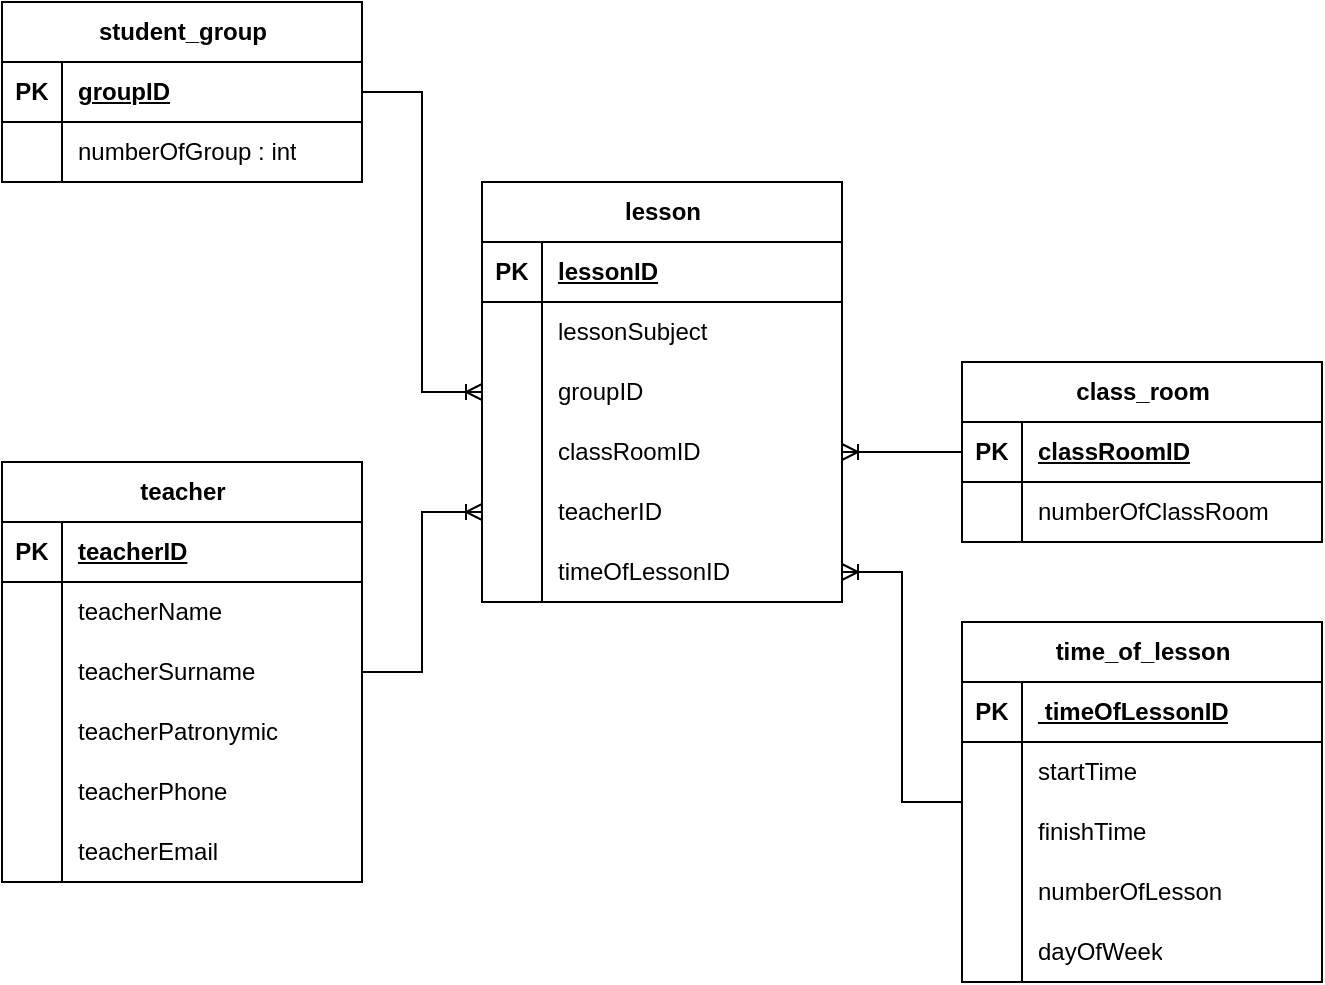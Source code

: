 <mxfile version="24.3.1" type="github" pages="2">
  <diagram name="ER - Diagram" id="m4Q0h_FRdjNMOSh_ij1u">
    <mxGraphModel dx="1914" dy="1016" grid="1" gridSize="10" guides="1" tooltips="1" connect="1" arrows="1" fold="1" page="1" pageScale="1" pageWidth="827" pageHeight="1169" math="0" shadow="0">
      <root>
        <mxCell id="0" />
        <mxCell id="1" parent="0" />
        <mxCell id="qLO8Gugf30v6jkzR25jY-1" value="student_group" style="shape=table;startSize=30;container=1;collapsible=1;childLayout=tableLayout;fixedRows=1;rowLines=0;fontStyle=1;align=center;resizeLast=1;html=1;" vertex="1" parent="1">
          <mxGeometry x="30" y="40" width="180" height="90" as="geometry" />
        </mxCell>
        <mxCell id="qLO8Gugf30v6jkzR25jY-2" value="" style="shape=tableRow;horizontal=0;startSize=0;swimlaneHead=0;swimlaneBody=0;fillColor=none;collapsible=0;dropTarget=0;points=[[0,0.5],[1,0.5]];portConstraint=eastwest;top=0;left=0;right=0;bottom=1;" vertex="1" parent="qLO8Gugf30v6jkzR25jY-1">
          <mxGeometry y="30" width="180" height="30" as="geometry" />
        </mxCell>
        <mxCell id="qLO8Gugf30v6jkzR25jY-3" value="PK" style="shape=partialRectangle;connectable=0;fillColor=none;top=0;left=0;bottom=0;right=0;fontStyle=1;overflow=hidden;whiteSpace=wrap;html=1;" vertex="1" parent="qLO8Gugf30v6jkzR25jY-2">
          <mxGeometry width="30" height="30" as="geometry">
            <mxRectangle width="30" height="30" as="alternateBounds" />
          </mxGeometry>
        </mxCell>
        <mxCell id="qLO8Gugf30v6jkzR25jY-4" value="groupID" style="shape=partialRectangle;connectable=0;fillColor=none;top=0;left=0;bottom=0;right=0;align=left;spacingLeft=6;fontStyle=5;overflow=hidden;whiteSpace=wrap;html=1;" vertex="1" parent="qLO8Gugf30v6jkzR25jY-2">
          <mxGeometry x="30" width="150" height="30" as="geometry">
            <mxRectangle width="150" height="30" as="alternateBounds" />
          </mxGeometry>
        </mxCell>
        <mxCell id="qLO8Gugf30v6jkzR25jY-5" value="" style="shape=tableRow;horizontal=0;startSize=0;swimlaneHead=0;swimlaneBody=0;fillColor=none;collapsible=0;dropTarget=0;points=[[0,0.5],[1,0.5]];portConstraint=eastwest;top=0;left=0;right=0;bottom=0;" vertex="1" parent="qLO8Gugf30v6jkzR25jY-1">
          <mxGeometry y="60" width="180" height="30" as="geometry" />
        </mxCell>
        <mxCell id="qLO8Gugf30v6jkzR25jY-6" value="" style="shape=partialRectangle;connectable=0;fillColor=none;top=0;left=0;bottom=0;right=0;editable=1;overflow=hidden;whiteSpace=wrap;html=1;" vertex="1" parent="qLO8Gugf30v6jkzR25jY-5">
          <mxGeometry width="30" height="30" as="geometry">
            <mxRectangle width="30" height="30" as="alternateBounds" />
          </mxGeometry>
        </mxCell>
        <mxCell id="qLO8Gugf30v6jkzR25jY-7" value="numberOfGroup : int" style="shape=partialRectangle;connectable=0;fillColor=none;top=0;left=0;bottom=0;right=0;align=left;spacingLeft=6;overflow=hidden;whiteSpace=wrap;html=1;" vertex="1" parent="qLO8Gugf30v6jkzR25jY-5">
          <mxGeometry x="30" width="150" height="30" as="geometry">
            <mxRectangle width="150" height="30" as="alternateBounds" />
          </mxGeometry>
        </mxCell>
        <mxCell id="qLO8Gugf30v6jkzR25jY-14" value="class_room" style="shape=table;startSize=30;container=1;collapsible=1;childLayout=tableLayout;fixedRows=1;rowLines=0;fontStyle=1;align=center;resizeLast=1;html=1;" vertex="1" parent="1">
          <mxGeometry x="510" y="220" width="180" height="90" as="geometry" />
        </mxCell>
        <mxCell id="qLO8Gugf30v6jkzR25jY-15" value="" style="shape=tableRow;horizontal=0;startSize=0;swimlaneHead=0;swimlaneBody=0;fillColor=none;collapsible=0;dropTarget=0;points=[[0,0.5],[1,0.5]];portConstraint=eastwest;top=0;left=0;right=0;bottom=1;" vertex="1" parent="qLO8Gugf30v6jkzR25jY-14">
          <mxGeometry y="30" width="180" height="30" as="geometry" />
        </mxCell>
        <mxCell id="qLO8Gugf30v6jkzR25jY-16" value="PK" style="shape=partialRectangle;connectable=0;fillColor=none;top=0;left=0;bottom=0;right=0;fontStyle=1;overflow=hidden;whiteSpace=wrap;html=1;" vertex="1" parent="qLO8Gugf30v6jkzR25jY-15">
          <mxGeometry width="30" height="30" as="geometry">
            <mxRectangle width="30" height="30" as="alternateBounds" />
          </mxGeometry>
        </mxCell>
        <mxCell id="qLO8Gugf30v6jkzR25jY-17" value="classRoomID" style="shape=partialRectangle;connectable=0;fillColor=none;top=0;left=0;bottom=0;right=0;align=left;spacingLeft=6;fontStyle=5;overflow=hidden;whiteSpace=wrap;html=1;" vertex="1" parent="qLO8Gugf30v6jkzR25jY-15">
          <mxGeometry x="30" width="150" height="30" as="geometry">
            <mxRectangle width="150" height="30" as="alternateBounds" />
          </mxGeometry>
        </mxCell>
        <mxCell id="qLO8Gugf30v6jkzR25jY-18" value="" style="shape=tableRow;horizontal=0;startSize=0;swimlaneHead=0;swimlaneBody=0;fillColor=none;collapsible=0;dropTarget=0;points=[[0,0.5],[1,0.5]];portConstraint=eastwest;top=0;left=0;right=0;bottom=0;" vertex="1" parent="qLO8Gugf30v6jkzR25jY-14">
          <mxGeometry y="60" width="180" height="30" as="geometry" />
        </mxCell>
        <mxCell id="qLO8Gugf30v6jkzR25jY-19" value="" style="shape=partialRectangle;connectable=0;fillColor=none;top=0;left=0;bottom=0;right=0;editable=1;overflow=hidden;whiteSpace=wrap;html=1;" vertex="1" parent="qLO8Gugf30v6jkzR25jY-18">
          <mxGeometry width="30" height="30" as="geometry">
            <mxRectangle width="30" height="30" as="alternateBounds" />
          </mxGeometry>
        </mxCell>
        <mxCell id="qLO8Gugf30v6jkzR25jY-20" value="numberOfClassRoom" style="shape=partialRectangle;connectable=0;fillColor=none;top=0;left=0;bottom=0;right=0;align=left;spacingLeft=6;overflow=hidden;whiteSpace=wrap;html=1;" vertex="1" parent="qLO8Gugf30v6jkzR25jY-18">
          <mxGeometry x="30" width="150" height="30" as="geometry">
            <mxRectangle width="150" height="30" as="alternateBounds" />
          </mxGeometry>
        </mxCell>
        <mxCell id="qLO8Gugf30v6jkzR25jY-27" value="teacher" style="shape=table;startSize=30;container=1;collapsible=1;childLayout=tableLayout;fixedRows=1;rowLines=0;fontStyle=1;align=center;resizeLast=1;html=1;" vertex="1" parent="1">
          <mxGeometry x="30" y="270" width="180" height="210" as="geometry" />
        </mxCell>
        <mxCell id="qLO8Gugf30v6jkzR25jY-28" value="" style="shape=tableRow;horizontal=0;startSize=0;swimlaneHead=0;swimlaneBody=0;fillColor=none;collapsible=0;dropTarget=0;points=[[0,0.5],[1,0.5]];portConstraint=eastwest;top=0;left=0;right=0;bottom=1;" vertex="1" parent="qLO8Gugf30v6jkzR25jY-27">
          <mxGeometry y="30" width="180" height="30" as="geometry" />
        </mxCell>
        <mxCell id="qLO8Gugf30v6jkzR25jY-29" value="PK" style="shape=partialRectangle;connectable=0;fillColor=none;top=0;left=0;bottom=0;right=0;fontStyle=1;overflow=hidden;whiteSpace=wrap;html=1;" vertex="1" parent="qLO8Gugf30v6jkzR25jY-28">
          <mxGeometry width="30" height="30" as="geometry">
            <mxRectangle width="30" height="30" as="alternateBounds" />
          </mxGeometry>
        </mxCell>
        <mxCell id="qLO8Gugf30v6jkzR25jY-30" value="teacherID" style="shape=partialRectangle;connectable=0;fillColor=none;top=0;left=0;bottom=0;right=0;align=left;spacingLeft=6;fontStyle=5;overflow=hidden;whiteSpace=wrap;html=1;" vertex="1" parent="qLO8Gugf30v6jkzR25jY-28">
          <mxGeometry x="30" width="150" height="30" as="geometry">
            <mxRectangle width="150" height="30" as="alternateBounds" />
          </mxGeometry>
        </mxCell>
        <mxCell id="qLO8Gugf30v6jkzR25jY-31" value="" style="shape=tableRow;horizontal=0;startSize=0;swimlaneHead=0;swimlaneBody=0;fillColor=none;collapsible=0;dropTarget=0;points=[[0,0.5],[1,0.5]];portConstraint=eastwest;top=0;left=0;right=0;bottom=0;" vertex="1" parent="qLO8Gugf30v6jkzR25jY-27">
          <mxGeometry y="60" width="180" height="30" as="geometry" />
        </mxCell>
        <mxCell id="qLO8Gugf30v6jkzR25jY-32" value="" style="shape=partialRectangle;connectable=0;fillColor=none;top=0;left=0;bottom=0;right=0;editable=1;overflow=hidden;whiteSpace=wrap;html=1;" vertex="1" parent="qLO8Gugf30v6jkzR25jY-31">
          <mxGeometry width="30" height="30" as="geometry">
            <mxRectangle width="30" height="30" as="alternateBounds" />
          </mxGeometry>
        </mxCell>
        <mxCell id="qLO8Gugf30v6jkzR25jY-33" value="teacherName" style="shape=partialRectangle;connectable=0;fillColor=none;top=0;left=0;bottom=0;right=0;align=left;spacingLeft=6;overflow=hidden;whiteSpace=wrap;html=1;" vertex="1" parent="qLO8Gugf30v6jkzR25jY-31">
          <mxGeometry x="30" width="150" height="30" as="geometry">
            <mxRectangle width="150" height="30" as="alternateBounds" />
          </mxGeometry>
        </mxCell>
        <mxCell id="qLO8Gugf30v6jkzR25jY-34" value="" style="shape=tableRow;horizontal=0;startSize=0;swimlaneHead=0;swimlaneBody=0;fillColor=none;collapsible=0;dropTarget=0;points=[[0,0.5],[1,0.5]];portConstraint=eastwest;top=0;left=0;right=0;bottom=0;" vertex="1" parent="qLO8Gugf30v6jkzR25jY-27">
          <mxGeometry y="90" width="180" height="30" as="geometry" />
        </mxCell>
        <mxCell id="qLO8Gugf30v6jkzR25jY-35" value="" style="shape=partialRectangle;connectable=0;fillColor=none;top=0;left=0;bottom=0;right=0;editable=1;overflow=hidden;whiteSpace=wrap;html=1;" vertex="1" parent="qLO8Gugf30v6jkzR25jY-34">
          <mxGeometry width="30" height="30" as="geometry">
            <mxRectangle width="30" height="30" as="alternateBounds" />
          </mxGeometry>
        </mxCell>
        <mxCell id="qLO8Gugf30v6jkzR25jY-36" value="teacherSurname" style="shape=partialRectangle;connectable=0;fillColor=none;top=0;left=0;bottom=0;right=0;align=left;spacingLeft=6;overflow=hidden;whiteSpace=wrap;html=1;" vertex="1" parent="qLO8Gugf30v6jkzR25jY-34">
          <mxGeometry x="30" width="150" height="30" as="geometry">
            <mxRectangle width="150" height="30" as="alternateBounds" />
          </mxGeometry>
        </mxCell>
        <mxCell id="qLO8Gugf30v6jkzR25jY-37" value="" style="shape=tableRow;horizontal=0;startSize=0;swimlaneHead=0;swimlaneBody=0;fillColor=none;collapsible=0;dropTarget=0;points=[[0,0.5],[1,0.5]];portConstraint=eastwest;top=0;left=0;right=0;bottom=0;" vertex="1" parent="qLO8Gugf30v6jkzR25jY-27">
          <mxGeometry y="120" width="180" height="30" as="geometry" />
        </mxCell>
        <mxCell id="qLO8Gugf30v6jkzR25jY-38" value="" style="shape=partialRectangle;connectable=0;fillColor=none;top=0;left=0;bottom=0;right=0;editable=1;overflow=hidden;whiteSpace=wrap;html=1;" vertex="1" parent="qLO8Gugf30v6jkzR25jY-37">
          <mxGeometry width="30" height="30" as="geometry">
            <mxRectangle width="30" height="30" as="alternateBounds" />
          </mxGeometry>
        </mxCell>
        <mxCell id="qLO8Gugf30v6jkzR25jY-39" value="teacherPatronymic" style="shape=partialRectangle;connectable=0;fillColor=none;top=0;left=0;bottom=0;right=0;align=left;spacingLeft=6;overflow=hidden;whiteSpace=wrap;html=1;" vertex="1" parent="qLO8Gugf30v6jkzR25jY-37">
          <mxGeometry x="30" width="150" height="30" as="geometry">
            <mxRectangle width="150" height="30" as="alternateBounds" />
          </mxGeometry>
        </mxCell>
        <mxCell id="qLO8Gugf30v6jkzR25jY-43" style="shape=tableRow;horizontal=0;startSize=0;swimlaneHead=0;swimlaneBody=0;fillColor=none;collapsible=0;dropTarget=0;points=[[0,0.5],[1,0.5]];portConstraint=eastwest;top=0;left=0;right=0;bottom=0;" vertex="1" parent="qLO8Gugf30v6jkzR25jY-27">
          <mxGeometry y="150" width="180" height="30" as="geometry" />
        </mxCell>
        <mxCell id="qLO8Gugf30v6jkzR25jY-44" style="shape=partialRectangle;connectable=0;fillColor=none;top=0;left=0;bottom=0;right=0;editable=1;overflow=hidden;whiteSpace=wrap;html=1;" vertex="1" parent="qLO8Gugf30v6jkzR25jY-43">
          <mxGeometry width="30" height="30" as="geometry">
            <mxRectangle width="30" height="30" as="alternateBounds" />
          </mxGeometry>
        </mxCell>
        <mxCell id="qLO8Gugf30v6jkzR25jY-45" value="teacherPhone" style="shape=partialRectangle;connectable=0;fillColor=none;top=0;left=0;bottom=0;right=0;align=left;spacingLeft=6;overflow=hidden;whiteSpace=wrap;html=1;" vertex="1" parent="qLO8Gugf30v6jkzR25jY-43">
          <mxGeometry x="30" width="150" height="30" as="geometry">
            <mxRectangle width="150" height="30" as="alternateBounds" />
          </mxGeometry>
        </mxCell>
        <mxCell id="qLO8Gugf30v6jkzR25jY-40" style="shape=tableRow;horizontal=0;startSize=0;swimlaneHead=0;swimlaneBody=0;fillColor=none;collapsible=0;dropTarget=0;points=[[0,0.5],[1,0.5]];portConstraint=eastwest;top=0;left=0;right=0;bottom=0;" vertex="1" parent="qLO8Gugf30v6jkzR25jY-27">
          <mxGeometry y="180" width="180" height="30" as="geometry" />
        </mxCell>
        <mxCell id="qLO8Gugf30v6jkzR25jY-41" style="shape=partialRectangle;connectable=0;fillColor=none;top=0;left=0;bottom=0;right=0;editable=1;overflow=hidden;whiteSpace=wrap;html=1;" vertex="1" parent="qLO8Gugf30v6jkzR25jY-40">
          <mxGeometry width="30" height="30" as="geometry">
            <mxRectangle width="30" height="30" as="alternateBounds" />
          </mxGeometry>
        </mxCell>
        <mxCell id="qLO8Gugf30v6jkzR25jY-42" value="teacherEmail" style="shape=partialRectangle;connectable=0;fillColor=none;top=0;left=0;bottom=0;right=0;align=left;spacingLeft=6;overflow=hidden;whiteSpace=wrap;html=1;" vertex="1" parent="qLO8Gugf30v6jkzR25jY-40">
          <mxGeometry x="30" width="150" height="30" as="geometry">
            <mxRectangle width="150" height="30" as="alternateBounds" />
          </mxGeometry>
        </mxCell>
        <mxCell id="qLO8Gugf30v6jkzR25jY-46" value="lesson" style="shape=table;startSize=30;container=1;collapsible=1;childLayout=tableLayout;fixedRows=1;rowLines=0;fontStyle=1;align=center;resizeLast=1;html=1;" vertex="1" parent="1">
          <mxGeometry x="270" y="130" width="180" height="210" as="geometry" />
        </mxCell>
        <mxCell id="qLO8Gugf30v6jkzR25jY-47" value="" style="shape=tableRow;horizontal=0;startSize=0;swimlaneHead=0;swimlaneBody=0;fillColor=none;collapsible=0;dropTarget=0;points=[[0,0.5],[1,0.5]];portConstraint=eastwest;top=0;left=0;right=0;bottom=1;" vertex="1" parent="qLO8Gugf30v6jkzR25jY-46">
          <mxGeometry y="30" width="180" height="30" as="geometry" />
        </mxCell>
        <mxCell id="qLO8Gugf30v6jkzR25jY-48" value="PK" style="shape=partialRectangle;connectable=0;fillColor=none;top=0;left=0;bottom=0;right=0;fontStyle=1;overflow=hidden;whiteSpace=wrap;html=1;" vertex="1" parent="qLO8Gugf30v6jkzR25jY-47">
          <mxGeometry width="30" height="30" as="geometry">
            <mxRectangle width="30" height="30" as="alternateBounds" />
          </mxGeometry>
        </mxCell>
        <mxCell id="qLO8Gugf30v6jkzR25jY-49" value="lessonID" style="shape=partialRectangle;connectable=0;fillColor=none;top=0;left=0;bottom=0;right=0;align=left;spacingLeft=6;fontStyle=5;overflow=hidden;whiteSpace=wrap;html=1;" vertex="1" parent="qLO8Gugf30v6jkzR25jY-47">
          <mxGeometry x="30" width="150" height="30" as="geometry">
            <mxRectangle width="150" height="30" as="alternateBounds" />
          </mxGeometry>
        </mxCell>
        <mxCell id="qLO8Gugf30v6jkzR25jY-65" style="shape=tableRow;horizontal=0;startSize=0;swimlaneHead=0;swimlaneBody=0;fillColor=none;collapsible=0;dropTarget=0;points=[[0,0.5],[1,0.5]];portConstraint=eastwest;top=0;left=0;right=0;bottom=0;" vertex="1" parent="qLO8Gugf30v6jkzR25jY-46">
          <mxGeometry y="60" width="180" height="30" as="geometry" />
        </mxCell>
        <mxCell id="qLO8Gugf30v6jkzR25jY-66" style="shape=partialRectangle;connectable=0;fillColor=none;top=0;left=0;bottom=0;right=0;editable=1;overflow=hidden;whiteSpace=wrap;html=1;" vertex="1" parent="qLO8Gugf30v6jkzR25jY-65">
          <mxGeometry width="30" height="30" as="geometry">
            <mxRectangle width="30" height="30" as="alternateBounds" />
          </mxGeometry>
        </mxCell>
        <mxCell id="qLO8Gugf30v6jkzR25jY-67" value="lessonSubject" style="shape=partialRectangle;connectable=0;fillColor=none;top=0;left=0;bottom=0;right=0;align=left;spacingLeft=6;overflow=hidden;whiteSpace=wrap;html=1;" vertex="1" parent="qLO8Gugf30v6jkzR25jY-65">
          <mxGeometry x="30" width="150" height="30" as="geometry">
            <mxRectangle width="150" height="30" as="alternateBounds" />
          </mxGeometry>
        </mxCell>
        <mxCell id="qLO8Gugf30v6jkzR25jY-50" value="" style="shape=tableRow;horizontal=0;startSize=0;swimlaneHead=0;swimlaneBody=0;fillColor=none;collapsible=0;dropTarget=0;points=[[0,0.5],[1,0.5]];portConstraint=eastwest;top=0;left=0;right=0;bottom=0;" vertex="1" parent="qLO8Gugf30v6jkzR25jY-46">
          <mxGeometry y="90" width="180" height="30" as="geometry" />
        </mxCell>
        <mxCell id="qLO8Gugf30v6jkzR25jY-51" value="" style="shape=partialRectangle;connectable=0;fillColor=none;top=0;left=0;bottom=0;right=0;editable=1;overflow=hidden;whiteSpace=wrap;html=1;" vertex="1" parent="qLO8Gugf30v6jkzR25jY-50">
          <mxGeometry width="30" height="30" as="geometry">
            <mxRectangle width="30" height="30" as="alternateBounds" />
          </mxGeometry>
        </mxCell>
        <mxCell id="qLO8Gugf30v6jkzR25jY-52" value="groupID" style="shape=partialRectangle;connectable=0;fillColor=none;top=0;left=0;bottom=0;right=0;align=left;spacingLeft=6;overflow=hidden;whiteSpace=wrap;html=1;" vertex="1" parent="qLO8Gugf30v6jkzR25jY-50">
          <mxGeometry x="30" width="150" height="30" as="geometry">
            <mxRectangle width="150" height="30" as="alternateBounds" />
          </mxGeometry>
        </mxCell>
        <mxCell id="qLO8Gugf30v6jkzR25jY-53" value="" style="shape=tableRow;horizontal=0;startSize=0;swimlaneHead=0;swimlaneBody=0;fillColor=none;collapsible=0;dropTarget=0;points=[[0,0.5],[1,0.5]];portConstraint=eastwest;top=0;left=0;right=0;bottom=0;" vertex="1" parent="qLO8Gugf30v6jkzR25jY-46">
          <mxGeometry y="120" width="180" height="30" as="geometry" />
        </mxCell>
        <mxCell id="qLO8Gugf30v6jkzR25jY-54" value="" style="shape=partialRectangle;connectable=0;fillColor=none;top=0;left=0;bottom=0;right=0;editable=1;overflow=hidden;whiteSpace=wrap;html=1;" vertex="1" parent="qLO8Gugf30v6jkzR25jY-53">
          <mxGeometry width="30" height="30" as="geometry">
            <mxRectangle width="30" height="30" as="alternateBounds" />
          </mxGeometry>
        </mxCell>
        <mxCell id="qLO8Gugf30v6jkzR25jY-55" value="classRoomID" style="shape=partialRectangle;connectable=0;fillColor=none;top=0;left=0;bottom=0;right=0;align=left;spacingLeft=6;overflow=hidden;whiteSpace=wrap;html=1;" vertex="1" parent="qLO8Gugf30v6jkzR25jY-53">
          <mxGeometry x="30" width="150" height="30" as="geometry">
            <mxRectangle width="150" height="30" as="alternateBounds" />
          </mxGeometry>
        </mxCell>
        <mxCell id="qLO8Gugf30v6jkzR25jY-56" value="" style="shape=tableRow;horizontal=0;startSize=0;swimlaneHead=0;swimlaneBody=0;fillColor=none;collapsible=0;dropTarget=0;points=[[0,0.5],[1,0.5]];portConstraint=eastwest;top=0;left=0;right=0;bottom=0;" vertex="1" parent="qLO8Gugf30v6jkzR25jY-46">
          <mxGeometry y="150" width="180" height="30" as="geometry" />
        </mxCell>
        <mxCell id="qLO8Gugf30v6jkzR25jY-57" value="" style="shape=partialRectangle;connectable=0;fillColor=none;top=0;left=0;bottom=0;right=0;editable=1;overflow=hidden;whiteSpace=wrap;html=1;" vertex="1" parent="qLO8Gugf30v6jkzR25jY-56">
          <mxGeometry width="30" height="30" as="geometry">
            <mxRectangle width="30" height="30" as="alternateBounds" />
          </mxGeometry>
        </mxCell>
        <mxCell id="qLO8Gugf30v6jkzR25jY-58" value="teacherID" style="shape=partialRectangle;connectable=0;fillColor=none;top=0;left=0;bottom=0;right=0;align=left;spacingLeft=6;overflow=hidden;whiteSpace=wrap;html=1;" vertex="1" parent="qLO8Gugf30v6jkzR25jY-56">
          <mxGeometry x="30" width="150" height="30" as="geometry">
            <mxRectangle width="150" height="30" as="alternateBounds" />
          </mxGeometry>
        </mxCell>
        <mxCell id="qLO8Gugf30v6jkzR25jY-59" style="shape=tableRow;horizontal=0;startSize=0;swimlaneHead=0;swimlaneBody=0;fillColor=none;collapsible=0;dropTarget=0;points=[[0,0.5],[1,0.5]];portConstraint=eastwest;top=0;left=0;right=0;bottom=0;" vertex="1" parent="qLO8Gugf30v6jkzR25jY-46">
          <mxGeometry y="180" width="180" height="30" as="geometry" />
        </mxCell>
        <mxCell id="qLO8Gugf30v6jkzR25jY-60" style="shape=partialRectangle;connectable=0;fillColor=none;top=0;left=0;bottom=0;right=0;editable=1;overflow=hidden;whiteSpace=wrap;html=1;" vertex="1" parent="qLO8Gugf30v6jkzR25jY-59">
          <mxGeometry width="30" height="30" as="geometry">
            <mxRectangle width="30" height="30" as="alternateBounds" />
          </mxGeometry>
        </mxCell>
        <mxCell id="qLO8Gugf30v6jkzR25jY-61" value="timeOfLessonID" style="shape=partialRectangle;connectable=0;fillColor=none;top=0;left=0;bottom=0;right=0;align=left;spacingLeft=6;overflow=hidden;whiteSpace=wrap;html=1;" vertex="1" parent="qLO8Gugf30v6jkzR25jY-59">
          <mxGeometry x="30" width="150" height="30" as="geometry">
            <mxRectangle width="150" height="30" as="alternateBounds" />
          </mxGeometry>
        </mxCell>
        <mxCell id="qLO8Gugf30v6jkzR25jY-68" value="" style="edgeStyle=entityRelationEdgeStyle;fontSize=12;html=1;endArrow=ERoneToMany;rounded=0;" edge="1" parent="1" source="qLO8Gugf30v6jkzR25jY-1" target="qLO8Gugf30v6jkzR25jY-50">
          <mxGeometry width="100" height="100" relative="1" as="geometry">
            <mxPoint x="130" y="255" as="sourcePoint" />
            <mxPoint x="230" y="155" as="targetPoint" />
          </mxGeometry>
        </mxCell>
        <mxCell id="qLO8Gugf30v6jkzR25jY-69" value="" style="edgeStyle=entityRelationEdgeStyle;fontSize=12;html=1;endArrow=ERoneToMany;rounded=0;entryX=0;entryY=0.5;entryDx=0;entryDy=0;" edge="1" parent="1" source="qLO8Gugf30v6jkzR25jY-27" target="qLO8Gugf30v6jkzR25jY-56">
          <mxGeometry width="100" height="100" relative="1" as="geometry">
            <mxPoint x="200" y="390" as="sourcePoint" />
            <mxPoint x="260" y="540" as="targetPoint" />
          </mxGeometry>
        </mxCell>
        <mxCell id="qLO8Gugf30v6jkzR25jY-71" value="" style="edgeStyle=entityRelationEdgeStyle;fontSize=12;html=1;endArrow=ERoneToMany;rounded=0;entryX=1;entryY=0.5;entryDx=0;entryDy=0;" edge="1" parent="1" source="qLO8Gugf30v6jkzR25jY-14" target="qLO8Gugf30v6jkzR25jY-53">
          <mxGeometry width="100" height="100" relative="1" as="geometry">
            <mxPoint x="490" y="220" as="sourcePoint" />
            <mxPoint x="280" y="305" as="targetPoint" />
          </mxGeometry>
        </mxCell>
        <mxCell id="Hc7Ems4V1cn2AMGLG3hx-14" value="time_of_lesson" style="shape=table;startSize=30;container=1;collapsible=1;childLayout=tableLayout;fixedRows=1;rowLines=0;fontStyle=1;align=center;resizeLast=1;html=1;" vertex="1" parent="1">
          <mxGeometry x="510" y="350" width="180" height="180" as="geometry" />
        </mxCell>
        <mxCell id="Hc7Ems4V1cn2AMGLG3hx-15" value="" style="shape=tableRow;horizontal=0;startSize=0;swimlaneHead=0;swimlaneBody=0;fillColor=none;collapsible=0;dropTarget=0;points=[[0,0.5],[1,0.5]];portConstraint=eastwest;top=0;left=0;right=0;bottom=1;" vertex="1" parent="Hc7Ems4V1cn2AMGLG3hx-14">
          <mxGeometry y="30" width="180" height="30" as="geometry" />
        </mxCell>
        <mxCell id="Hc7Ems4V1cn2AMGLG3hx-16" value="PK" style="shape=partialRectangle;connectable=0;fillColor=none;top=0;left=0;bottom=0;right=0;fontStyle=1;overflow=hidden;whiteSpace=wrap;html=1;" vertex="1" parent="Hc7Ems4V1cn2AMGLG3hx-15">
          <mxGeometry width="30" height="30" as="geometry">
            <mxRectangle width="30" height="30" as="alternateBounds" />
          </mxGeometry>
        </mxCell>
        <mxCell id="Hc7Ems4V1cn2AMGLG3hx-17" value="&amp;nbsp;timeOfLessonID" style="shape=partialRectangle;connectable=0;fillColor=none;top=0;left=0;bottom=0;right=0;align=left;spacingLeft=6;fontStyle=5;overflow=hidden;whiteSpace=wrap;html=1;" vertex="1" parent="Hc7Ems4V1cn2AMGLG3hx-15">
          <mxGeometry x="30" width="150" height="30" as="geometry">
            <mxRectangle width="150" height="30" as="alternateBounds" />
          </mxGeometry>
        </mxCell>
        <mxCell id="Hc7Ems4V1cn2AMGLG3hx-18" value="" style="shape=tableRow;horizontal=0;startSize=0;swimlaneHead=0;swimlaneBody=0;fillColor=none;collapsible=0;dropTarget=0;points=[[0,0.5],[1,0.5]];portConstraint=eastwest;top=0;left=0;right=0;bottom=0;" vertex="1" parent="Hc7Ems4V1cn2AMGLG3hx-14">
          <mxGeometry y="60" width="180" height="30" as="geometry" />
        </mxCell>
        <mxCell id="Hc7Ems4V1cn2AMGLG3hx-19" value="" style="shape=partialRectangle;connectable=0;fillColor=none;top=0;left=0;bottom=0;right=0;editable=1;overflow=hidden;whiteSpace=wrap;html=1;" vertex="1" parent="Hc7Ems4V1cn2AMGLG3hx-18">
          <mxGeometry width="30" height="30" as="geometry">
            <mxRectangle width="30" height="30" as="alternateBounds" />
          </mxGeometry>
        </mxCell>
        <mxCell id="Hc7Ems4V1cn2AMGLG3hx-20" value="startTime" style="shape=partialRectangle;connectable=0;fillColor=none;top=0;left=0;bottom=0;right=0;align=left;spacingLeft=6;overflow=hidden;whiteSpace=wrap;html=1;" vertex="1" parent="Hc7Ems4V1cn2AMGLG3hx-18">
          <mxGeometry x="30" width="150" height="30" as="geometry">
            <mxRectangle width="150" height="30" as="alternateBounds" />
          </mxGeometry>
        </mxCell>
        <mxCell id="Hc7Ems4V1cn2AMGLG3hx-21" value="" style="shape=tableRow;horizontal=0;startSize=0;swimlaneHead=0;swimlaneBody=0;fillColor=none;collapsible=0;dropTarget=0;points=[[0,0.5],[1,0.5]];portConstraint=eastwest;top=0;left=0;right=0;bottom=0;" vertex="1" parent="Hc7Ems4V1cn2AMGLG3hx-14">
          <mxGeometry y="90" width="180" height="30" as="geometry" />
        </mxCell>
        <mxCell id="Hc7Ems4V1cn2AMGLG3hx-22" value="" style="shape=partialRectangle;connectable=0;fillColor=none;top=0;left=0;bottom=0;right=0;editable=1;overflow=hidden;whiteSpace=wrap;html=1;" vertex="1" parent="Hc7Ems4V1cn2AMGLG3hx-21">
          <mxGeometry width="30" height="30" as="geometry">
            <mxRectangle width="30" height="30" as="alternateBounds" />
          </mxGeometry>
        </mxCell>
        <mxCell id="Hc7Ems4V1cn2AMGLG3hx-23" value="finishTime" style="shape=partialRectangle;connectable=0;fillColor=none;top=0;left=0;bottom=0;right=0;align=left;spacingLeft=6;overflow=hidden;whiteSpace=wrap;html=1;" vertex="1" parent="Hc7Ems4V1cn2AMGLG3hx-21">
          <mxGeometry x="30" width="150" height="30" as="geometry">
            <mxRectangle width="150" height="30" as="alternateBounds" />
          </mxGeometry>
        </mxCell>
        <mxCell id="Hc7Ems4V1cn2AMGLG3hx-24" value="" style="shape=tableRow;horizontal=0;startSize=0;swimlaneHead=0;swimlaneBody=0;fillColor=none;collapsible=0;dropTarget=0;points=[[0,0.5],[1,0.5]];portConstraint=eastwest;top=0;left=0;right=0;bottom=0;" vertex="1" parent="Hc7Ems4V1cn2AMGLG3hx-14">
          <mxGeometry y="120" width="180" height="30" as="geometry" />
        </mxCell>
        <mxCell id="Hc7Ems4V1cn2AMGLG3hx-25" value="" style="shape=partialRectangle;connectable=0;fillColor=none;top=0;left=0;bottom=0;right=0;editable=1;overflow=hidden;whiteSpace=wrap;html=1;" vertex="1" parent="Hc7Ems4V1cn2AMGLG3hx-24">
          <mxGeometry width="30" height="30" as="geometry">
            <mxRectangle width="30" height="30" as="alternateBounds" />
          </mxGeometry>
        </mxCell>
        <mxCell id="Hc7Ems4V1cn2AMGLG3hx-26" value="numberOfLesson" style="shape=partialRectangle;connectable=0;fillColor=none;top=0;left=0;bottom=0;right=0;align=left;spacingLeft=6;overflow=hidden;whiteSpace=wrap;html=1;" vertex="1" parent="Hc7Ems4V1cn2AMGLG3hx-24">
          <mxGeometry x="30" width="150" height="30" as="geometry">
            <mxRectangle width="150" height="30" as="alternateBounds" />
          </mxGeometry>
        </mxCell>
        <mxCell id="Hc7Ems4V1cn2AMGLG3hx-27" style="shape=tableRow;horizontal=0;startSize=0;swimlaneHead=0;swimlaneBody=0;fillColor=none;collapsible=0;dropTarget=0;points=[[0,0.5],[1,0.5]];portConstraint=eastwest;top=0;left=0;right=0;bottom=0;" vertex="1" parent="Hc7Ems4V1cn2AMGLG3hx-14">
          <mxGeometry y="150" width="180" height="30" as="geometry" />
        </mxCell>
        <mxCell id="Hc7Ems4V1cn2AMGLG3hx-28" style="shape=partialRectangle;connectable=0;fillColor=none;top=0;left=0;bottom=0;right=0;editable=1;overflow=hidden;whiteSpace=wrap;html=1;" vertex="1" parent="Hc7Ems4V1cn2AMGLG3hx-27">
          <mxGeometry width="30" height="30" as="geometry">
            <mxRectangle width="30" height="30" as="alternateBounds" />
          </mxGeometry>
        </mxCell>
        <mxCell id="Hc7Ems4V1cn2AMGLG3hx-29" value="dayOfWeek" style="shape=partialRectangle;connectable=0;fillColor=none;top=0;left=0;bottom=0;right=0;align=left;spacingLeft=6;overflow=hidden;whiteSpace=wrap;html=1;" vertex="1" parent="Hc7Ems4V1cn2AMGLG3hx-27">
          <mxGeometry x="30" width="150" height="30" as="geometry">
            <mxRectangle width="150" height="30" as="alternateBounds" />
          </mxGeometry>
        </mxCell>
        <mxCell id="Hc7Ems4V1cn2AMGLG3hx-31" value="" style="edgeStyle=entityRelationEdgeStyle;fontSize=12;html=1;endArrow=ERoneToMany;rounded=0;" edge="1" parent="1" source="Hc7Ems4V1cn2AMGLG3hx-14" target="qLO8Gugf30v6jkzR25jY-59">
          <mxGeometry width="100" height="100" relative="1" as="geometry">
            <mxPoint x="430" y="480" as="sourcePoint" />
            <mxPoint x="360" y="480" as="targetPoint" />
          </mxGeometry>
        </mxCell>
      </root>
    </mxGraphModel>
  </diagram>
  <diagram id="msGvdlFdnCLr5G99YmHg" name="Class Diagram">
    <mxGraphModel dx="2741" dy="1016" grid="1" gridSize="10" guides="1" tooltips="1" connect="1" arrows="1" fold="1" page="1" pageScale="1" pageWidth="827" pageHeight="1169" math="0" shadow="0">
      <root>
        <mxCell id="0" />
        <mxCell id="1" parent="0" />
        <mxCell id="pXIH11ejYjruOsv172cM-1" value="StudentGroup" style="swimlane;fontStyle=1;align=center;verticalAlign=top;childLayout=stackLayout;horizontal=1;startSize=26;horizontalStack=0;resizeParent=1;resizeParentMax=0;resizeLast=0;collapsible=1;marginBottom=0;whiteSpace=wrap;html=1;" vertex="1" parent="1">
          <mxGeometry x="414" y="570" width="330" height="86" as="geometry" />
        </mxCell>
        <mxCell id="pXIH11ejYjruOsv172cM-5" value="- name : Integer" style="text;strokeColor=none;fillColor=none;align=left;verticalAlign=top;spacingLeft=4;spacingRight=4;overflow=hidden;rotatable=0;points=[[0,0.5],[1,0.5]];portConstraint=eastwest;whiteSpace=wrap;html=1;" vertex="1" parent="pXIH11ejYjruOsv172cM-1">
          <mxGeometry y="26" width="330" height="26" as="geometry" />
        </mxCell>
        <mxCell id="pXIH11ejYjruOsv172cM-3" value="" style="line;strokeWidth=1;fillColor=none;align=left;verticalAlign=middle;spacingTop=-1;spacingLeft=3;spacingRight=3;rotatable=0;labelPosition=right;points=[];portConstraint=eastwest;strokeColor=inherit;" vertex="1" parent="pXIH11ejYjruOsv172cM-1">
          <mxGeometry y="52" width="330" height="8" as="geometry" />
        </mxCell>
        <mxCell id="Np9LoyvfAiFiEY1F-m-V-79" value="+ method(type): type" style="text;strokeColor=none;fillColor=none;align=left;verticalAlign=top;spacingLeft=4;spacingRight=4;overflow=hidden;rotatable=0;points=[[0,0.5],[1,0.5]];portConstraint=eastwest;whiteSpace=wrap;html=1;" vertex="1" parent="pXIH11ejYjruOsv172cM-1">
          <mxGeometry y="60" width="330" height="26" as="geometry" />
        </mxCell>
        <mxCell id="Np9LoyvfAiFiEY1F-m-V-30" value="Busy" style="swimlane;fontStyle=1;align=center;verticalAlign=top;childLayout=stackLayout;horizontal=1;startSize=26;horizontalStack=0;resizeParent=1;resizeParentMax=0;resizeLast=0;collapsible=1;marginBottom=0;whiteSpace=wrap;html=1;" vertex="1" parent="1">
          <mxGeometry x="40" y="220" width="350" height="190" as="geometry" />
        </mxCell>
        <mxCell id="pXIH11ejYjruOsv172cM-2" value="- id : Integer" style="text;strokeColor=none;fillColor=none;align=left;verticalAlign=top;spacingLeft=4;spacingRight=4;overflow=hidden;rotatable=0;points=[[0,0.5],[1,0.5]];portConstraint=eastwest;whiteSpace=wrap;html=1;" vertex="1" parent="Np9LoyvfAiFiEY1F-m-V-30">
          <mxGeometry y="26" width="350" height="26" as="geometry" />
        </mxCell>
        <mxCell id="pXIH11ejYjruOsv172cM-6" value="- classes : List &amp;lt;Lesson&amp;gt; " style="text;strokeColor=#b85450;fillColor=#f8cecc;align=left;verticalAlign=top;spacingLeft=4;spacingRight=4;overflow=hidden;rotatable=0;points=[[0,0.5],[1,0.5]];portConstraint=eastwest;whiteSpace=wrap;html=1;" vertex="1" parent="Np9LoyvfAiFiEY1F-m-V-30">
          <mxGeometry y="52" width="350" height="26" as="geometry" />
        </mxCell>
        <mxCell id="Np9LoyvfAiFiEY1F-m-V-32" value="" style="line;strokeWidth=1;fillColor=none;align=left;verticalAlign=middle;spacingTop=-1;spacingLeft=3;spacingRight=3;rotatable=0;labelPosition=right;points=[];portConstraint=eastwest;strokeColor=inherit;" vertex="1" parent="Np9LoyvfAiFiEY1F-m-V-30">
          <mxGeometry y="78" width="350" height="8" as="geometry" />
        </mxCell>
        <mxCell id="Np9LoyvfAiFiEY1F-m-V-2" value="+ getFreeTime() : List&amp;lt;TimeOfLesson&amp;gt;" style="text;strokeColor=none;fillColor=none;align=left;verticalAlign=top;spacingLeft=4;spacingRight=4;overflow=hidden;rotatable=0;points=[[0,0.5],[1,0.5]];portConstraint=eastwest;whiteSpace=wrap;html=1;" vertex="1" parent="Np9LoyvfAiFiEY1F-m-V-30">
          <mxGeometry y="86" width="350" height="26" as="geometry" />
        </mxCell>
        <mxCell id="pXIH11ejYjruOsv172cM-4" value="+ isBusy(TimeOfLesson timeOfLesson) : boolean" style="text;strokeColor=none;fillColor=none;align=left;verticalAlign=top;spacingLeft=4;spacingRight=4;overflow=hidden;rotatable=0;points=[[0,0.5],[1,0.5]];portConstraint=eastwest;whiteSpace=wrap;html=1;" vertex="1" parent="Np9LoyvfAiFiEY1F-m-V-30">
          <mxGeometry y="112" width="350" height="26" as="geometry" />
        </mxCell>
        <mxCell id="Np9LoyvfAiFiEY1F-m-V-3" value="+ getAllLessons() : List&amp;lt;Lesson&amp;gt;" style="text;strokeColor=none;fillColor=none;align=left;verticalAlign=top;spacingLeft=4;spacingRight=4;overflow=hidden;rotatable=0;points=[[0,0.5],[1,0.5]];portConstraint=eastwest;whiteSpace=wrap;html=1;" vertex="1" parent="Np9LoyvfAiFiEY1F-m-V-30">
          <mxGeometry y="138" width="350" height="26" as="geometry" />
        </mxCell>
        <mxCell id="Np9LoyvfAiFiEY1F-m-V-37" value="+ addLesson(Lesson lesson): void" style="text;strokeColor=none;fillColor=none;align=left;verticalAlign=top;spacingLeft=4;spacingRight=4;overflow=hidden;rotatable=0;points=[[0,0.5],[1,0.5]];portConstraint=eastwest;whiteSpace=wrap;html=1;" vertex="1" parent="Np9LoyvfAiFiEY1F-m-V-30">
          <mxGeometry y="164" width="350" height="26" as="geometry" />
        </mxCell>
        <mxCell id="Np9LoyvfAiFiEY1F-m-V-39" value="ClassRoom" style="swimlane;fontStyle=1;align=center;verticalAlign=top;childLayout=stackLayout;horizontal=1;startSize=26;horizontalStack=0;resizeParent=1;resizeParentMax=0;resizeLast=0;collapsible=1;marginBottom=0;whiteSpace=wrap;html=1;" vertex="1" parent="1">
          <mxGeometry x="50" y="570" width="330" height="86" as="geometry" />
        </mxCell>
        <mxCell id="Np9LoyvfAiFiEY1F-m-V-40" value="- name : Integer" style="text;strokeColor=none;fillColor=none;align=left;verticalAlign=top;spacingLeft=4;spacingRight=4;overflow=hidden;rotatable=0;points=[[0,0.5],[1,0.5]];portConstraint=eastwest;whiteSpace=wrap;html=1;" vertex="1" parent="Np9LoyvfAiFiEY1F-m-V-39">
          <mxGeometry y="26" width="330" height="26" as="geometry" />
        </mxCell>
        <mxCell id="Np9LoyvfAiFiEY1F-m-V-41" value="" style="line;strokeWidth=1;fillColor=none;align=left;verticalAlign=middle;spacingTop=-1;spacingLeft=3;spacingRight=3;rotatable=0;labelPosition=right;points=[];portConstraint=eastwest;strokeColor=inherit;" vertex="1" parent="Np9LoyvfAiFiEY1F-m-V-39">
          <mxGeometry y="52" width="330" height="8" as="geometry" />
        </mxCell>
        <mxCell id="Np9LoyvfAiFiEY1F-m-V-42" value="+ method(type): type" style="text;strokeColor=none;fillColor=none;align=left;verticalAlign=top;spacingLeft=4;spacingRight=4;overflow=hidden;rotatable=0;points=[[0,0.5],[1,0.5]];portConstraint=eastwest;whiteSpace=wrap;html=1;" vertex="1" parent="Np9LoyvfAiFiEY1F-m-V-39">
          <mxGeometry y="60" width="330" height="26" as="geometry" />
        </mxCell>
        <mxCell id="Np9LoyvfAiFiEY1F-m-V-47" value="Teacher" style="swimlane;fontStyle=1;align=center;verticalAlign=top;childLayout=stackLayout;horizontal=1;startSize=26;horizontalStack=0;resizeParent=1;resizeParentMax=0;resizeLast=0;collapsible=1;marginBottom=0;whiteSpace=wrap;html=1;" vertex="1" parent="1">
          <mxGeometry x="-150" y="570" width="160" height="190" as="geometry" />
        </mxCell>
        <mxCell id="Np9LoyvfAiFiEY1F-m-V-48" value="&lt;div&gt;- surname : String&lt;br&gt;&lt;/div&gt;" style="text;strokeColor=none;fillColor=none;align=left;verticalAlign=top;spacingLeft=4;spacingRight=4;overflow=hidden;rotatable=0;points=[[0,0.5],[1,0.5]];portConstraint=eastwest;whiteSpace=wrap;html=1;" vertex="1" parent="Np9LoyvfAiFiEY1F-m-V-47">
          <mxGeometry y="26" width="160" height="26" as="geometry" />
        </mxCell>
        <mxCell id="Np9LoyvfAiFiEY1F-m-V-55" value="- name : String" style="text;strokeColor=none;fillColor=none;align=left;verticalAlign=top;spacingLeft=4;spacingRight=4;overflow=hidden;rotatable=0;points=[[0,0.5],[1,0.5]];portConstraint=eastwest;whiteSpace=wrap;html=1;" vertex="1" parent="Np9LoyvfAiFiEY1F-m-V-47">
          <mxGeometry y="52" width="160" height="26" as="geometry" />
        </mxCell>
        <mxCell id="Np9LoyvfAiFiEY1F-m-V-54" value="- patronymic : String" style="text;strokeColor=none;fillColor=none;align=left;verticalAlign=top;spacingLeft=4;spacingRight=4;overflow=hidden;rotatable=0;points=[[0,0.5],[1,0.5]];portConstraint=eastwest;whiteSpace=wrap;html=1;" vertex="1" parent="Np9LoyvfAiFiEY1F-m-V-47">
          <mxGeometry y="78" width="160" height="26" as="geometry" />
        </mxCell>
        <mxCell id="Np9LoyvfAiFiEY1F-m-V-53" value="- phoneNumber : String" style="text;strokeColor=none;fillColor=none;align=left;verticalAlign=top;spacingLeft=4;spacingRight=4;overflow=hidden;rotatable=0;points=[[0,0.5],[1,0.5]];portConstraint=eastwest;whiteSpace=wrap;html=1;" vertex="1" parent="Np9LoyvfAiFiEY1F-m-V-47">
          <mxGeometry y="104" width="160" height="26" as="geometry" />
        </mxCell>
        <mxCell id="Np9LoyvfAiFiEY1F-m-V-52" value="- email : String" style="text;strokeColor=none;fillColor=none;align=left;verticalAlign=top;spacingLeft=4;spacingRight=4;overflow=hidden;rotatable=0;points=[[0,0.5],[1,0.5]];portConstraint=eastwest;whiteSpace=wrap;html=1;" vertex="1" parent="Np9LoyvfAiFiEY1F-m-V-47">
          <mxGeometry y="130" width="160" height="26" as="geometry" />
        </mxCell>
        <mxCell id="Np9LoyvfAiFiEY1F-m-V-49" value="" style="line;strokeWidth=1;fillColor=none;align=left;verticalAlign=middle;spacingTop=-1;spacingLeft=3;spacingRight=3;rotatable=0;labelPosition=right;points=[];portConstraint=eastwest;strokeColor=inherit;" vertex="1" parent="Np9LoyvfAiFiEY1F-m-V-47">
          <mxGeometry y="156" width="160" height="8" as="geometry" />
        </mxCell>
        <mxCell id="Np9LoyvfAiFiEY1F-m-V-50" value="+ method(type): type" style="text;strokeColor=none;fillColor=none;align=left;verticalAlign=top;spacingLeft=4;spacingRight=4;overflow=hidden;rotatable=0;points=[[0,0.5],[1,0.5]];portConstraint=eastwest;whiteSpace=wrap;html=1;" vertex="1" parent="Np9LoyvfAiFiEY1F-m-V-47">
          <mxGeometry y="164" width="160" height="26" as="geometry" />
        </mxCell>
        <mxCell id="Np9LoyvfAiFiEY1F-m-V-56" value="Extends" style="endArrow=block;endSize=16;endFill=0;html=1;rounded=0;" edge="1" parent="1" source="Np9LoyvfAiFiEY1F-m-V-47" target="Np9LoyvfAiFiEY1F-m-V-30">
          <mxGeometry width="160" relative="1" as="geometry">
            <mxPoint x="-200" y="450" as="sourcePoint" />
            <mxPoint x="-40" y="450" as="targetPoint" />
          </mxGeometry>
        </mxCell>
        <mxCell id="Np9LoyvfAiFiEY1F-m-V-57" value="Extends" style="endArrow=block;endSize=16;endFill=0;html=1;rounded=0;" edge="1" parent="1" source="Np9LoyvfAiFiEY1F-m-V-39" target="Np9LoyvfAiFiEY1F-m-V-30">
          <mxGeometry width="160" relative="1" as="geometry">
            <mxPoint x="17" y="580" as="sourcePoint" />
            <mxPoint x="148" y="420" as="targetPoint" />
          </mxGeometry>
        </mxCell>
        <mxCell id="Np9LoyvfAiFiEY1F-m-V-58" value="Extends" style="endArrow=block;endSize=16;endFill=0;html=1;rounded=0;" edge="1" parent="1" source="pXIH11ejYjruOsv172cM-1" target="Np9LoyvfAiFiEY1F-m-V-30">
          <mxGeometry width="160" relative="1" as="geometry">
            <mxPoint x="225" y="580" as="sourcePoint" />
            <mxPoint x="225" y="420" as="targetPoint" />
          </mxGeometry>
        </mxCell>
        <mxCell id="Np9LoyvfAiFiEY1F-m-V-59" value="Lesson" style="swimlane;fontStyle=1;align=center;verticalAlign=top;childLayout=stackLayout;horizontal=1;startSize=26;horizontalStack=0;resizeParent=1;resizeParentMax=0;resizeLast=0;collapsible=1;marginBottom=0;whiteSpace=wrap;html=1;" vertex="1" parent="1">
          <mxGeometry x="90" y="820" width="190" height="190" as="geometry" />
        </mxCell>
        <mxCell id="Np9LoyvfAiFiEY1F-m-V-81" value="- id : Integer" style="text;strokeColor=none;fillColor=none;align=left;verticalAlign=top;spacingLeft=4;spacingRight=4;overflow=hidden;rotatable=0;points=[[0,0.5],[1,0.5]];portConstraint=eastwest;whiteSpace=wrap;html=1;" vertex="1" parent="Np9LoyvfAiFiEY1F-m-V-59">
          <mxGeometry y="26" width="190" height="26" as="geometry" />
        </mxCell>
        <mxCell id="Np9LoyvfAiFiEY1F-m-V-60" value="- teacher : Teacher" style="text;strokeColor=none;fillColor=none;align=left;verticalAlign=top;spacingLeft=4;spacingRight=4;overflow=hidden;rotatable=0;points=[[0,0.5],[1,0.5]];portConstraint=eastwest;whiteSpace=wrap;html=1;" vertex="1" parent="Np9LoyvfAiFiEY1F-m-V-59">
          <mxGeometry y="52" width="190" height="26" as="geometry" />
        </mxCell>
        <mxCell id="Np9LoyvfAiFiEY1F-m-V-65" value="- classRoom : ClassRoom" style="text;strokeColor=none;fillColor=none;align=left;verticalAlign=top;spacingLeft=4;spacingRight=4;overflow=hidden;rotatable=0;points=[[0,0.5],[1,0.5]];portConstraint=eastwest;whiteSpace=wrap;html=1;" vertex="1" parent="Np9LoyvfAiFiEY1F-m-V-59">
          <mxGeometry y="78" width="190" height="26" as="geometry" />
        </mxCell>
        <mxCell id="Np9LoyvfAiFiEY1F-m-V-64" value="- sstudentGroup : StudentGroup" style="text;strokeColor=none;fillColor=none;align=left;verticalAlign=top;spacingLeft=4;spacingRight=4;overflow=hidden;rotatable=0;points=[[0,0.5],[1,0.5]];portConstraint=eastwest;whiteSpace=wrap;html=1;" vertex="1" parent="Np9LoyvfAiFiEY1F-m-V-59">
          <mxGeometry y="104" width="190" height="26" as="geometry" />
        </mxCell>
        <mxCell id="Np9LoyvfAiFiEY1F-m-V-63" value="- timeOfLesson : TimeOfLesson" style="text;strokeColor=none;fillColor=none;align=left;verticalAlign=top;spacingLeft=4;spacingRight=4;overflow=hidden;rotatable=0;points=[[0,0.5],[1,0.5]];portConstraint=eastwest;whiteSpace=wrap;html=1;" vertex="1" parent="Np9LoyvfAiFiEY1F-m-V-59">
          <mxGeometry y="130" width="190" height="26" as="geometry" />
        </mxCell>
        <mxCell id="Np9LoyvfAiFiEY1F-m-V-61" value="" style="line;strokeWidth=1;fillColor=none;align=left;verticalAlign=middle;spacingTop=-1;spacingLeft=3;spacingRight=3;rotatable=0;labelPosition=right;points=[];portConstraint=eastwest;strokeColor=inherit;" vertex="1" parent="Np9LoyvfAiFiEY1F-m-V-59">
          <mxGeometry y="156" width="190" height="8" as="geometry" />
        </mxCell>
        <mxCell id="Np9LoyvfAiFiEY1F-m-V-62" value="+ method(type): type" style="text;strokeColor=none;fillColor=none;align=left;verticalAlign=top;spacingLeft=4;spacingRight=4;overflow=hidden;rotatable=0;points=[[0,0.5],[1,0.5]];portConstraint=eastwest;whiteSpace=wrap;html=1;" vertex="1" parent="Np9LoyvfAiFiEY1F-m-V-59">
          <mxGeometry y="164" width="190" height="26" as="geometry" />
        </mxCell>
        <mxCell id="Np9LoyvfAiFiEY1F-m-V-66" value="TimeOfLesson" style="swimlane;fontStyle=1;align=center;verticalAlign=top;childLayout=stackLayout;horizontal=1;startSize=26;horizontalStack=0;resizeParent=1;resizeParentMax=0;resizeLast=0;collapsible=1;marginBottom=0;whiteSpace=wrap;html=1;" vertex="1" parent="1">
          <mxGeometry x="-230" y="930" width="210" height="190" as="geometry" />
        </mxCell>
        <mxCell id="Np9LoyvfAiFiEY1F-m-V-82" value="- id : Integer" style="text;strokeColor=none;fillColor=none;align=left;verticalAlign=top;spacingLeft=4;spacingRight=4;overflow=hidden;rotatable=0;points=[[0,0.5],[1,0.5]];portConstraint=eastwest;whiteSpace=wrap;html=1;" vertex="1" parent="Np9LoyvfAiFiEY1F-m-V-66">
          <mxGeometry y="26" width="210" height="26" as="geometry" />
        </mxCell>
        <mxCell id="Np9LoyvfAiFiEY1F-m-V-67" value="- startTime : LocalTime" style="text;strokeColor=none;fillColor=none;align=left;verticalAlign=top;spacingLeft=4;spacingRight=4;overflow=hidden;rotatable=0;points=[[0,0.5],[1,0.5]];portConstraint=eastwest;whiteSpace=wrap;html=1;" vertex="1" parent="Np9LoyvfAiFiEY1F-m-V-66">
          <mxGeometry y="52" width="210" height="26" as="geometry" />
        </mxCell>
        <mxCell id="Np9LoyvfAiFiEY1F-m-V-76" value="- finishTime : LocalTime" style="text;strokeColor=none;fillColor=none;align=left;verticalAlign=top;spacingLeft=4;spacingRight=4;overflow=hidden;rotatable=0;points=[[0,0.5],[1,0.5]];portConstraint=eastwest;whiteSpace=wrap;html=1;" vertex="1" parent="Np9LoyvfAiFiEY1F-m-V-66">
          <mxGeometry y="78" width="210" height="26" as="geometry" />
        </mxCell>
        <mxCell id="Np9LoyvfAiFiEY1F-m-V-75" value="&lt;div&gt;- numberOfLesson : Integer&lt;/div&gt;" style="text;strokeColor=none;fillColor=none;align=left;verticalAlign=top;spacingLeft=4;spacingRight=4;overflow=hidden;rotatable=0;points=[[0,0.5],[1,0.5]];portConstraint=eastwest;whiteSpace=wrap;html=1;" vertex="1" parent="Np9LoyvfAiFiEY1F-m-V-66">
          <mxGeometry y="104" width="210" height="26" as="geometry" />
        </mxCell>
        <mxCell id="Np9LoyvfAiFiEY1F-m-V-78" value="- dayOfWeek : DayOfWeek" style="text;strokeColor=none;fillColor=none;align=left;verticalAlign=top;spacingLeft=4;spacingRight=4;overflow=hidden;rotatable=0;points=[[0,0.5],[1,0.5]];portConstraint=eastwest;whiteSpace=wrap;html=1;" vertex="1" parent="Np9LoyvfAiFiEY1F-m-V-66">
          <mxGeometry y="130" width="210" height="26" as="geometry" />
        </mxCell>
        <mxCell id="Np9LoyvfAiFiEY1F-m-V-68" value="" style="line;strokeWidth=1;fillColor=none;align=left;verticalAlign=middle;spacingTop=-1;spacingLeft=3;spacingRight=3;rotatable=0;labelPosition=right;points=[];portConstraint=eastwest;strokeColor=inherit;" vertex="1" parent="Np9LoyvfAiFiEY1F-m-V-66">
          <mxGeometry y="156" width="210" height="8" as="geometry" />
        </mxCell>
        <mxCell id="Np9LoyvfAiFiEY1F-m-V-69" value="+ method(type): type" style="text;strokeColor=none;fillColor=none;align=left;verticalAlign=top;spacingLeft=4;spacingRight=4;overflow=hidden;rotatable=0;points=[[0,0.5],[1,0.5]];portConstraint=eastwest;whiteSpace=wrap;html=1;" vertex="1" parent="Np9LoyvfAiFiEY1F-m-V-66">
          <mxGeometry y="164" width="210" height="26" as="geometry" />
        </mxCell>
        <mxCell id="Np9LoyvfAiFiEY1F-m-V-71" value="1" style="endArrow=open;html=1;endSize=12;startArrow=diamondThin;startSize=14;startFill=0;edgeStyle=orthogonalEdgeStyle;align=left;verticalAlign=bottom;rounded=0;" edge="1" parent="1" source="Np9LoyvfAiFiEY1F-m-V-60" target="Np9LoyvfAiFiEY1F-m-V-47">
          <mxGeometry x="-1" y="3" relative="1" as="geometry">
            <mxPoint x="-70" y="890" as="sourcePoint" />
            <mxPoint x="90" y="890" as="targetPoint" />
          </mxGeometry>
        </mxCell>
        <mxCell id="Np9LoyvfAiFiEY1F-m-V-72" value="1" style="endArrow=open;html=1;endSize=12;startArrow=diamondThin;startSize=14;startFill=0;edgeStyle=orthogonalEdgeStyle;align=left;verticalAlign=bottom;rounded=0;exitX=1;exitY=0.5;exitDx=0;exitDy=0;" edge="1" parent="1" source="Np9LoyvfAiFiEY1F-m-V-65" target="Np9LoyvfAiFiEY1F-m-V-39">
          <mxGeometry x="-1" y="3" relative="1" as="geometry">
            <mxPoint x="60" y="860" as="sourcePoint" />
            <mxPoint x="-60" y="770" as="targetPoint" />
            <Array as="points">
              <mxPoint x="320" y="885" />
            </Array>
          </mxGeometry>
        </mxCell>
        <mxCell id="Np9LoyvfAiFiEY1F-m-V-73" value="1" style="endArrow=open;html=1;endSize=12;startArrow=diamondThin;startSize=14;startFill=0;edgeStyle=orthogonalEdgeStyle;align=left;verticalAlign=bottom;rounded=0;exitX=1;exitY=0.5;exitDx=0;exitDy=0;" edge="1" parent="1" source="Np9LoyvfAiFiEY1F-m-V-64" target="pXIH11ejYjruOsv172cM-1">
          <mxGeometry relative="1" as="geometry">
            <mxPoint x="290" y="895" as="sourcePoint" />
            <mxPoint x="330" y="666" as="targetPoint" />
            <Array as="points">
              <mxPoint x="570" y="911" />
            </Array>
          </mxGeometry>
        </mxCell>
        <mxCell id="Np9LoyvfAiFiEY1F-m-V-74" value="1" style="endArrow=open;html=1;endSize=12;startArrow=diamondThin;startSize=14;startFill=0;edgeStyle=orthogonalEdgeStyle;align=left;verticalAlign=bottom;rounded=0;exitX=0;exitY=0.5;exitDx=0;exitDy=0;" edge="1" parent="1" source="Np9LoyvfAiFiEY1F-m-V-63" target="Np9LoyvfAiFiEY1F-m-V-66">
          <mxGeometry x="-1" y="3" relative="1" as="geometry">
            <mxPoint x="100" y="869" as="sourcePoint" />
            <mxPoint x="-60" y="770" as="targetPoint" />
          </mxGeometry>
        </mxCell>
      </root>
    </mxGraphModel>
  </diagram>
</mxfile>

